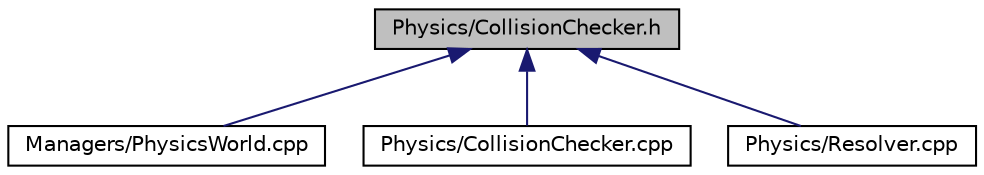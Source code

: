 digraph "Physics/CollisionChecker.h"
{
  edge [fontname="Helvetica",fontsize="10",labelfontname="Helvetica",labelfontsize="10"];
  node [fontname="Helvetica",fontsize="10",shape=record];
  Node1 [label="Physics/CollisionChecker.h",height=0.2,width=0.4,color="black", fillcolor="grey75", style="filled", fontcolor="black"];
  Node1 -> Node2 [dir="back",color="midnightblue",fontsize="10",style="solid"];
  Node2 [label="Managers/PhysicsWorld.cpp",height=0.2,width=0.4,color="black", fillcolor="white", style="filled",URL="$PhysicsWorld_8cpp.html"];
  Node1 -> Node3 [dir="back",color="midnightblue",fontsize="10",style="solid"];
  Node3 [label="Physics/CollisionChecker.cpp",height=0.2,width=0.4,color="black", fillcolor="white", style="filled",URL="$CollisionChecker_8cpp.html"];
  Node1 -> Node4 [dir="back",color="midnightblue",fontsize="10",style="solid"];
  Node4 [label="Physics/Resolver.cpp",height=0.2,width=0.4,color="black", fillcolor="white", style="filled",URL="$Resolver_8cpp.html"];
}
